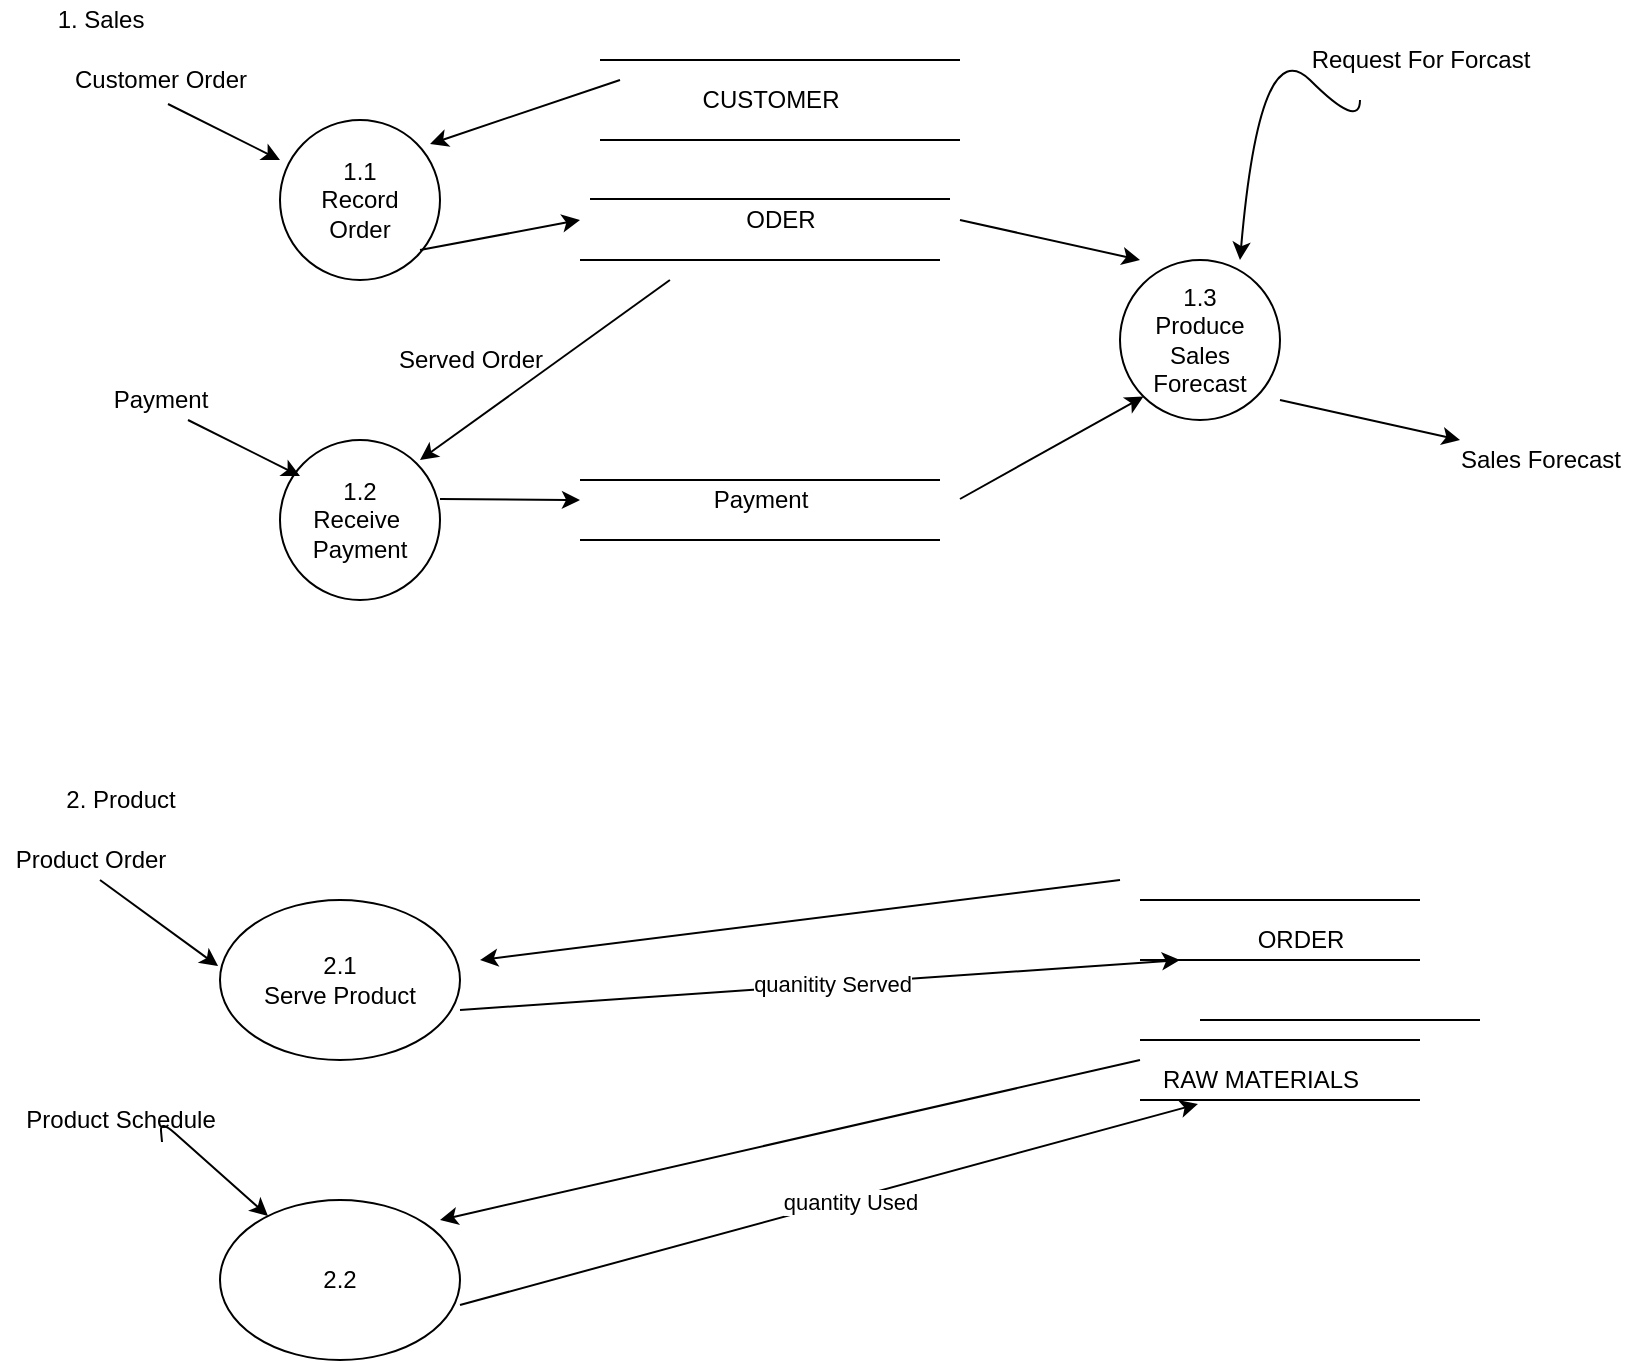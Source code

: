 <mxfile version="14.9.9" type="github">
  <diagram id="ivEZPYyFkr69VuX48CKM" name="Page-1">
    <mxGraphModel dx="946" dy="645" grid="1" gridSize="10" guides="1" tooltips="1" connect="1" arrows="1" fold="1" page="1" pageScale="1" pageWidth="850" pageHeight="1100" math="0" shadow="0">
      <root>
        <mxCell id="0" />
        <mxCell id="1" parent="0" />
        <mxCell id="D79hbNSWymp74NHzPjcH-1" value="1. Sales" style="text;html=1;align=center;verticalAlign=middle;resizable=0;points=[];autosize=1;strokeColor=none;" vertex="1" parent="1">
          <mxGeometry x="20" y="60" width="60" height="20" as="geometry" />
        </mxCell>
        <mxCell id="D79hbNSWymp74NHzPjcH-2" value="1.1&lt;br&gt;Record&lt;br&gt;Order" style="ellipse;whiteSpace=wrap;html=1;aspect=fixed;" vertex="1" parent="1">
          <mxGeometry x="140" y="120" width="80" height="80" as="geometry" />
        </mxCell>
        <mxCell id="D79hbNSWymp74NHzPjcH-3" value="1.2&lt;br&gt;Receive&amp;nbsp;&lt;br&gt;Payment&lt;br&gt;" style="ellipse;whiteSpace=wrap;html=1;aspect=fixed;" vertex="1" parent="1">
          <mxGeometry x="140" y="280" width="80" height="80" as="geometry" />
        </mxCell>
        <mxCell id="D79hbNSWymp74NHzPjcH-4" value="1.3&lt;br&gt;Produce Sales&lt;br&gt;Forecast" style="ellipse;whiteSpace=wrap;html=1;aspect=fixed;" vertex="1" parent="1">
          <mxGeometry x="560" y="190" width="80" height="80" as="geometry" />
        </mxCell>
        <mxCell id="D79hbNSWymp74NHzPjcH-5" value="Customer Order&lt;br&gt;" style="text;html=1;align=center;verticalAlign=middle;resizable=0;points=[];autosize=1;strokeColor=none;" vertex="1" parent="1">
          <mxGeometry x="30" y="90" width="100" height="20" as="geometry" />
        </mxCell>
        <mxCell id="D79hbNSWymp74NHzPjcH-7" value="" style="endArrow=classic;html=1;exitX=0.54;exitY=1.1;exitDx=0;exitDy=0;exitPerimeter=0;" edge="1" parent="1" source="D79hbNSWymp74NHzPjcH-5">
          <mxGeometry width="50" height="50" relative="1" as="geometry">
            <mxPoint x="55" y="160" as="sourcePoint" />
            <mxPoint x="140" y="140" as="targetPoint" />
          </mxGeometry>
        </mxCell>
        <mxCell id="D79hbNSWymp74NHzPjcH-8" value="Payment" style="text;html=1;align=center;verticalAlign=middle;resizable=0;points=[];autosize=1;strokeColor=none;" vertex="1" parent="1">
          <mxGeometry x="50" y="250" width="60" height="20" as="geometry" />
        </mxCell>
        <mxCell id="D79hbNSWymp74NHzPjcH-10" value="" style="endArrow=classic;html=1;exitX=0.54;exitY=1.1;exitDx=0;exitDy=0;exitPerimeter=0;" edge="1" parent="1">
          <mxGeometry width="50" height="50" relative="1" as="geometry">
            <mxPoint x="94" y="270" as="sourcePoint" />
            <mxPoint x="150" y="298" as="targetPoint" />
          </mxGeometry>
        </mxCell>
        <mxCell id="D79hbNSWymp74NHzPjcH-11" value="" style="endArrow=none;html=1;" edge="1" parent="1">
          <mxGeometry width="50" height="50" relative="1" as="geometry">
            <mxPoint x="300" y="90" as="sourcePoint" />
            <mxPoint x="480" y="90" as="targetPoint" />
          </mxGeometry>
        </mxCell>
        <mxCell id="D79hbNSWymp74NHzPjcH-12" value="" style="endArrow=none;html=1;" edge="1" parent="1">
          <mxGeometry width="50" height="50" relative="1" as="geometry">
            <mxPoint x="300" y="130" as="sourcePoint" />
            <mxPoint x="480" y="130" as="targetPoint" />
          </mxGeometry>
        </mxCell>
        <mxCell id="D79hbNSWymp74NHzPjcH-13" value="CUSTOMER" style="text;html=1;align=center;verticalAlign=middle;resizable=0;points=[];autosize=1;strokeColor=none;" vertex="1" parent="1">
          <mxGeometry x="345" y="100" width="80" height="20" as="geometry" />
        </mxCell>
        <mxCell id="D79hbNSWymp74NHzPjcH-14" value="" style="endArrow=none;html=1;" edge="1" parent="1">
          <mxGeometry width="50" height="50" relative="1" as="geometry">
            <mxPoint x="295" y="159.5" as="sourcePoint" />
            <mxPoint x="475" y="159.5" as="targetPoint" />
          </mxGeometry>
        </mxCell>
        <mxCell id="D79hbNSWymp74NHzPjcH-15" value="" style="endArrow=none;html=1;" edge="1" parent="1">
          <mxGeometry width="50" height="50" relative="1" as="geometry">
            <mxPoint x="290" y="190" as="sourcePoint" />
            <mxPoint x="470" y="190" as="targetPoint" />
          </mxGeometry>
        </mxCell>
        <mxCell id="D79hbNSWymp74NHzPjcH-16" value="ODER" style="text;html=1;align=center;verticalAlign=middle;resizable=0;points=[];autosize=1;strokeColor=none;" vertex="1" parent="1">
          <mxGeometry x="365" y="160" width="50" height="20" as="geometry" />
        </mxCell>
        <mxCell id="D79hbNSWymp74NHzPjcH-17" value="" style="endArrow=none;html=1;" edge="1" parent="1">
          <mxGeometry width="50" height="50" relative="1" as="geometry">
            <mxPoint x="290" y="300" as="sourcePoint" />
            <mxPoint x="470" y="300" as="targetPoint" />
          </mxGeometry>
        </mxCell>
        <mxCell id="D79hbNSWymp74NHzPjcH-18" value="" style="endArrow=none;html=1;" edge="1" parent="1">
          <mxGeometry width="50" height="50" relative="1" as="geometry">
            <mxPoint x="290" y="330" as="sourcePoint" />
            <mxPoint x="470" y="330" as="targetPoint" />
          </mxGeometry>
        </mxCell>
        <mxCell id="D79hbNSWymp74NHzPjcH-19" value="Payment&lt;br&gt;" style="text;html=1;align=center;verticalAlign=middle;resizable=0;points=[];autosize=1;strokeColor=none;" vertex="1" parent="1">
          <mxGeometry x="350" y="300" width="60" height="20" as="geometry" />
        </mxCell>
        <mxCell id="D79hbNSWymp74NHzPjcH-20" value="" style="endArrow=classic;html=1;entryX=0.938;entryY=0.15;entryDx=0;entryDy=0;entryPerimeter=0;" edge="1" parent="1" target="D79hbNSWymp74NHzPjcH-2">
          <mxGeometry width="50" height="50" relative="1" as="geometry">
            <mxPoint x="310" y="100" as="sourcePoint" />
            <mxPoint x="296" y="108" as="targetPoint" />
          </mxGeometry>
        </mxCell>
        <mxCell id="D79hbNSWymp74NHzPjcH-21" value="" style="endArrow=classic;html=1;" edge="1" parent="1">
          <mxGeometry width="50" height="50" relative="1" as="geometry">
            <mxPoint x="210" y="185" as="sourcePoint" />
            <mxPoint x="290" y="170" as="targetPoint" />
          </mxGeometry>
        </mxCell>
        <mxCell id="D79hbNSWymp74NHzPjcH-22" value="" style="endArrow=classic;html=1;" edge="1" parent="1">
          <mxGeometry width="50" height="50" relative="1" as="geometry">
            <mxPoint x="334.96" y="200" as="sourcePoint" />
            <mxPoint x="210" y="290" as="targetPoint" />
          </mxGeometry>
        </mxCell>
        <mxCell id="D79hbNSWymp74NHzPjcH-23" value="Served Order" style="text;html=1;align=center;verticalAlign=middle;resizable=0;points=[];autosize=1;strokeColor=none;" vertex="1" parent="1">
          <mxGeometry x="190" y="230" width="90" height="20" as="geometry" />
        </mxCell>
        <mxCell id="D79hbNSWymp74NHzPjcH-24" value="" style="endArrow=classic;html=1;" edge="1" parent="1">
          <mxGeometry width="50" height="50" relative="1" as="geometry">
            <mxPoint x="220" y="309.5" as="sourcePoint" />
            <mxPoint x="290" y="310" as="targetPoint" />
          </mxGeometry>
        </mxCell>
        <mxCell id="D79hbNSWymp74NHzPjcH-25" value="" style="endArrow=classic;html=1;entryX=0;entryY=1;entryDx=0;entryDy=0;" edge="1" parent="1" target="D79hbNSWymp74NHzPjcH-4">
          <mxGeometry width="50" height="50" relative="1" as="geometry">
            <mxPoint x="480" y="309.5" as="sourcePoint" />
            <mxPoint x="550" y="310" as="targetPoint" />
          </mxGeometry>
        </mxCell>
        <mxCell id="D79hbNSWymp74NHzPjcH-26" value="" style="endArrow=classic;html=1;" edge="1" parent="1">
          <mxGeometry width="50" height="50" relative="1" as="geometry">
            <mxPoint x="480" y="170" as="sourcePoint" />
            <mxPoint x="570" y="190" as="targetPoint" />
          </mxGeometry>
        </mxCell>
        <mxCell id="D79hbNSWymp74NHzPjcH-27" value="" style="curved=1;endArrow=classic;html=1;" edge="1" parent="1">
          <mxGeometry width="50" height="50" relative="1" as="geometry">
            <mxPoint x="680" y="110" as="sourcePoint" />
            <mxPoint x="620" y="190" as="targetPoint" />
            <Array as="points">
              <mxPoint x="680" y="125" />
              <mxPoint x="630" y="75" />
            </Array>
          </mxGeometry>
        </mxCell>
        <mxCell id="D79hbNSWymp74NHzPjcH-28" value="Request For Forcast" style="text;html=1;align=center;verticalAlign=middle;resizable=0;points=[];autosize=1;strokeColor=none;" vertex="1" parent="1">
          <mxGeometry x="650" y="80" width="120" height="20" as="geometry" />
        </mxCell>
        <mxCell id="D79hbNSWymp74NHzPjcH-29" value="" style="endArrow=classic;html=1;" edge="1" parent="1">
          <mxGeometry width="50" height="50" relative="1" as="geometry">
            <mxPoint x="640" y="260" as="sourcePoint" />
            <mxPoint x="730" y="280" as="targetPoint" />
          </mxGeometry>
        </mxCell>
        <mxCell id="D79hbNSWymp74NHzPjcH-30" value="Sales Forecast" style="text;html=1;align=center;verticalAlign=middle;resizable=0;points=[];autosize=1;strokeColor=none;" vertex="1" parent="1">
          <mxGeometry x="720" y="280" width="100" height="20" as="geometry" />
        </mxCell>
        <mxCell id="D79hbNSWymp74NHzPjcH-31" value="2. Product&lt;br&gt;" style="text;html=1;align=center;verticalAlign=middle;resizable=0;points=[];autosize=1;strokeColor=none;" vertex="1" parent="1">
          <mxGeometry x="25" y="450" width="70" height="20" as="geometry" />
        </mxCell>
        <mxCell id="D79hbNSWymp74NHzPjcH-32" value="2.1&lt;br&gt;Serve Product&lt;br&gt;" style="ellipse;whiteSpace=wrap;html=1;" vertex="1" parent="1">
          <mxGeometry x="110" y="510" width="120" height="80" as="geometry" />
        </mxCell>
        <mxCell id="D79hbNSWymp74NHzPjcH-33" value="2.2" style="ellipse;whiteSpace=wrap;html=1;" vertex="1" parent="1">
          <mxGeometry x="110" y="660" width="120" height="80" as="geometry" />
        </mxCell>
        <mxCell id="D79hbNSWymp74NHzPjcH-36" value="Product Order" style="text;html=1;align=center;verticalAlign=middle;resizable=0;points=[];autosize=1;strokeColor=none;" vertex="1" parent="1">
          <mxGeometry y="480" width="90" height="20" as="geometry" />
        </mxCell>
        <mxCell id="D79hbNSWymp74NHzPjcH-38" value="" style="endArrow=classic;html=1;entryX=-0.008;entryY=0.413;entryDx=0;entryDy=0;entryPerimeter=0;" edge="1" parent="1" target="D79hbNSWymp74NHzPjcH-32">
          <mxGeometry width="50" height="50" relative="1" as="geometry">
            <mxPoint x="50" y="500" as="sourcePoint" />
            <mxPoint x="120" y="560" as="targetPoint" />
          </mxGeometry>
        </mxCell>
        <mxCell id="D79hbNSWymp74NHzPjcH-39" value="" style="endArrow=none;html=1;" edge="1" parent="1">
          <mxGeometry width="50" height="50" relative="1" as="geometry">
            <mxPoint x="570" y="510" as="sourcePoint" />
            <mxPoint x="710" y="510" as="targetPoint" />
          </mxGeometry>
        </mxCell>
        <mxCell id="D79hbNSWymp74NHzPjcH-40" value="" style="endArrow=none;html=1;" edge="1" parent="1">
          <mxGeometry width="50" height="50" relative="1" as="geometry">
            <mxPoint x="570" y="540" as="sourcePoint" />
            <mxPoint x="710" y="540" as="targetPoint" />
          </mxGeometry>
        </mxCell>
        <mxCell id="D79hbNSWymp74NHzPjcH-41" value="ORDER" style="text;html=1;align=center;verticalAlign=middle;resizable=0;points=[];autosize=1;strokeColor=none;" vertex="1" parent="1">
          <mxGeometry x="620" y="520" width="60" height="20" as="geometry" />
        </mxCell>
        <mxCell id="D79hbNSWymp74NHzPjcH-42" value="" style="endArrow=none;html=1;" edge="1" parent="1">
          <mxGeometry width="50" height="50" relative="1" as="geometry">
            <mxPoint x="570" y="580" as="sourcePoint" />
            <mxPoint x="710" y="580" as="targetPoint" />
          </mxGeometry>
        </mxCell>
        <mxCell id="D79hbNSWymp74NHzPjcH-43" value="" style="endArrow=none;html=1;" edge="1" parent="1">
          <mxGeometry width="50" height="50" relative="1" as="geometry">
            <mxPoint x="570" y="610" as="sourcePoint" />
            <mxPoint x="710" y="610" as="targetPoint" />
          </mxGeometry>
        </mxCell>
        <mxCell id="D79hbNSWymp74NHzPjcH-44" value="RAW MATERIALS" style="text;html=1;align=center;verticalAlign=middle;resizable=0;points=[];autosize=1;strokeColor=none;" vertex="1" parent="1">
          <mxGeometry x="575" y="590" width="110" height="20" as="geometry" />
        </mxCell>
        <mxCell id="D79hbNSWymp74NHzPjcH-45" value="" style="endArrow=none;html=1;" edge="1" parent="1">
          <mxGeometry width="50" height="50" relative="1" as="geometry">
            <mxPoint x="600" y="570" as="sourcePoint" />
            <mxPoint x="740" y="570" as="targetPoint" />
          </mxGeometry>
        </mxCell>
        <mxCell id="D79hbNSWymp74NHzPjcH-46" value="" style="endArrow=classic;html=1;" edge="1" parent="1">
          <mxGeometry width="50" height="50" relative="1" as="geometry">
            <mxPoint x="560" y="500" as="sourcePoint" />
            <mxPoint x="240" y="540" as="targetPoint" />
          </mxGeometry>
        </mxCell>
        <mxCell id="D79hbNSWymp74NHzPjcH-48" value="" style="endArrow=classic;html=1;" edge="1" parent="1">
          <mxGeometry width="50" height="50" relative="1" as="geometry">
            <mxPoint x="230" y="565" as="sourcePoint" />
            <mxPoint x="590" y="540" as="targetPoint" />
          </mxGeometry>
        </mxCell>
        <mxCell id="D79hbNSWymp74NHzPjcH-49" value="quanitity Served" style="edgeLabel;html=1;align=center;verticalAlign=middle;resizable=0;points=[];" vertex="1" connectable="0" parent="D79hbNSWymp74NHzPjcH-48">
          <mxGeometry x="0.033" relative="1" as="geometry">
            <mxPoint as="offset" />
          </mxGeometry>
        </mxCell>
        <mxCell id="D79hbNSWymp74NHzPjcH-50" value="" style="endArrow=classic;html=1;entryX=0.218;entryY=1.1;entryDx=0;entryDy=0;entryPerimeter=0;" edge="1" parent="1" target="D79hbNSWymp74NHzPjcH-44">
          <mxGeometry width="50" height="50" relative="1" as="geometry">
            <mxPoint x="230" y="712.5" as="sourcePoint" />
            <mxPoint x="590" y="687.5" as="targetPoint" />
          </mxGeometry>
        </mxCell>
        <mxCell id="D79hbNSWymp74NHzPjcH-52" value="quantity Used" style="edgeLabel;html=1;align=center;verticalAlign=middle;resizable=0;points=[];" vertex="1" connectable="0" parent="D79hbNSWymp74NHzPjcH-50">
          <mxGeometry x="0.056" y="-1" relative="1" as="geometry">
            <mxPoint as="offset" />
          </mxGeometry>
        </mxCell>
        <mxCell id="D79hbNSWymp74NHzPjcH-53" value="" style="endArrow=classic;html=1;" edge="1" parent="1">
          <mxGeometry width="50" height="50" relative="1" as="geometry">
            <mxPoint x="570" y="590" as="sourcePoint" />
            <mxPoint x="220" y="670" as="targetPoint" />
          </mxGeometry>
        </mxCell>
        <mxCell id="D79hbNSWymp74NHzPjcH-54" value="Product Schedule" style="text;html=1;align=center;verticalAlign=middle;resizable=0;points=[];autosize=1;strokeColor=none;" vertex="1" parent="1">
          <mxGeometry x="5" y="610" width="110" height="20" as="geometry" />
        </mxCell>
        <mxCell id="D79hbNSWymp74NHzPjcH-55" value="" style="endArrow=classic;html=1;exitX=0.691;exitY=1.05;exitDx=0;exitDy=0;exitPerimeter=0;" edge="1" parent="1" source="D79hbNSWymp74NHzPjcH-54" target="D79hbNSWymp74NHzPjcH-33">
          <mxGeometry width="50" height="50" relative="1" as="geometry">
            <mxPoint x="40" y="580" as="sourcePoint" />
            <mxPoint x="119.04" y="553.04" as="targetPoint" />
            <Array as="points">
              <mxPoint x="80" y="620" />
            </Array>
          </mxGeometry>
        </mxCell>
      </root>
    </mxGraphModel>
  </diagram>
</mxfile>
